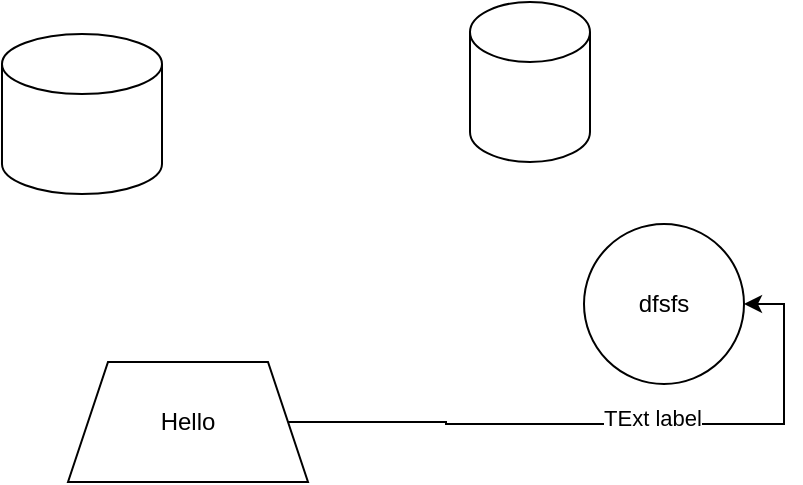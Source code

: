 <mxfile version="24.7.6">
  <diagram name="Strona-1" id="unGjoMJOdNWIN70D5i5L">
    <mxGraphModel dx="776" dy="513" grid="0" gridSize="10" guides="1" tooltips="1" connect="1" arrows="1" fold="1" page="1" pageScale="1" pageWidth="827" pageHeight="1169" math="0" shadow="0">
      <root>
        <mxCell id="0" />
        <mxCell id="1" parent="0" />
        <mxCell id="M_gm1hJ1ErPiGZ6KsoS2-3" value="" style="edgeStyle=orthogonalEdgeStyle;rounded=0;orthogonalLoop=1;jettySize=auto;html=1;entryX=1;entryY=0.5;entryDx=0;entryDy=0;" edge="1" parent="1" source="M_gm1hJ1ErPiGZ6KsoS2-1" target="M_gm1hJ1ErPiGZ6KsoS2-2">
          <mxGeometry relative="1" as="geometry" />
        </mxCell>
        <mxCell id="M_gm1hJ1ErPiGZ6KsoS2-4" value="TExt label" style="edgeLabel;html=1;align=center;verticalAlign=middle;resizable=0;points=[];" vertex="1" connectable="0" parent="M_gm1hJ1ErPiGZ6KsoS2-3">
          <mxGeometry x="0.109" y="3" relative="1" as="geometry">
            <mxPoint as="offset" />
          </mxGeometry>
        </mxCell>
        <mxCell id="M_gm1hJ1ErPiGZ6KsoS2-1" value="Hello" style="rounded=0;whiteSpace=wrap;html=1;shape=trapezoid;perimeter=trapezoidPerimeter;fixedSize=1;" vertex="1" parent="1">
          <mxGeometry x="200" y="260" width="120" height="60" as="geometry" />
        </mxCell>
        <mxCell id="M_gm1hJ1ErPiGZ6KsoS2-2" value="dfsfs" style="ellipse;whiteSpace=wrap;html=1;rounded=0;" vertex="1" parent="1">
          <mxGeometry x="458" y="191" width="80" height="80" as="geometry" />
        </mxCell>
        <mxCell id="M_gm1hJ1ErPiGZ6KsoS2-5" value="" style="whiteSpace=wrap;html=1;shape=cylinder3;boundedLbl=1;backgroundOutline=1;size=15;" vertex="1" parent="1">
          <mxGeometry x="167" y="96" width="80" height="80" as="geometry" />
        </mxCell>
        <mxCell id="M_gm1hJ1ErPiGZ6KsoS2-6" value="" style="shape=cylinder3;whiteSpace=wrap;html=1;boundedLbl=1;backgroundOutline=1;size=15;" vertex="1" parent="1">
          <mxGeometry x="401" y="80" width="60" height="80" as="geometry" />
        </mxCell>
      </root>
    </mxGraphModel>
  </diagram>
</mxfile>
